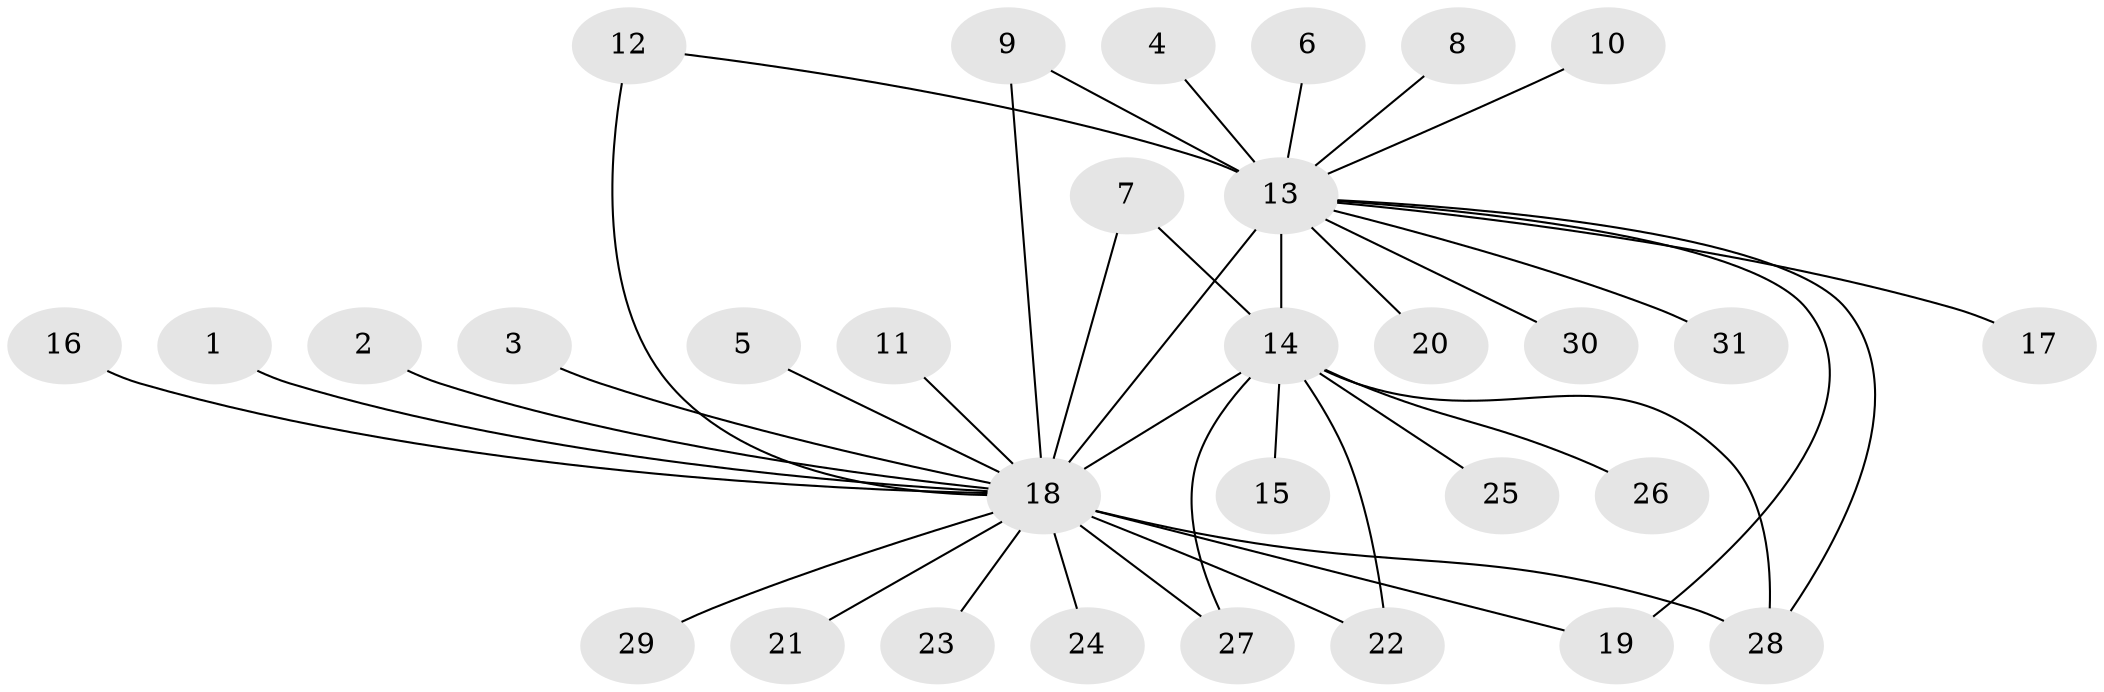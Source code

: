// original degree distribution, {17: 0.016129032258064516, 16: 0.016129032258064516, 9: 0.03225806451612903, 20: 0.016129032258064516, 1: 0.4032258064516129, 10: 0.016129032258064516, 3: 0.12903225806451613, 2: 0.27419354838709675, 4: 0.04838709677419355, 13: 0.016129032258064516, 6: 0.016129032258064516, 5: 0.016129032258064516}
// Generated by graph-tools (version 1.1) at 2025/49/03/09/25 03:49:55]
// undirected, 31 vertices, 39 edges
graph export_dot {
graph [start="1"]
  node [color=gray90,style=filled];
  1;
  2;
  3;
  4;
  5;
  6;
  7;
  8;
  9;
  10;
  11;
  12;
  13;
  14;
  15;
  16;
  17;
  18;
  19;
  20;
  21;
  22;
  23;
  24;
  25;
  26;
  27;
  28;
  29;
  30;
  31;
  1 -- 18 [weight=1.0];
  2 -- 18 [weight=1.0];
  3 -- 18 [weight=1.0];
  4 -- 13 [weight=1.0];
  5 -- 18 [weight=1.0];
  6 -- 13 [weight=1.0];
  7 -- 14 [weight=1.0];
  7 -- 18 [weight=1.0];
  8 -- 13 [weight=1.0];
  9 -- 13 [weight=1.0];
  9 -- 18 [weight=2.0];
  10 -- 13 [weight=1.0];
  11 -- 18 [weight=1.0];
  12 -- 13 [weight=1.0];
  12 -- 18 [weight=2.0];
  13 -- 14 [weight=5.0];
  13 -- 17 [weight=1.0];
  13 -- 18 [weight=5.0];
  13 -- 19 [weight=2.0];
  13 -- 20 [weight=1.0];
  13 -- 28 [weight=1.0];
  13 -- 30 [weight=1.0];
  13 -- 31 [weight=1.0];
  14 -- 15 [weight=1.0];
  14 -- 18 [weight=5.0];
  14 -- 22 [weight=1.0];
  14 -- 25 [weight=1.0];
  14 -- 26 [weight=1.0];
  14 -- 27 [weight=1.0];
  14 -- 28 [weight=2.0];
  16 -- 18 [weight=1.0];
  18 -- 19 [weight=1.0];
  18 -- 21 [weight=1.0];
  18 -- 22 [weight=1.0];
  18 -- 23 [weight=2.0];
  18 -- 24 [weight=1.0];
  18 -- 27 [weight=1.0];
  18 -- 28 [weight=1.0];
  18 -- 29 [weight=1.0];
}
